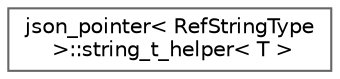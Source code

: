 digraph "Graphical Class Hierarchy"
{
 // LATEX_PDF_SIZE
  bgcolor="transparent";
  edge [fontname=Helvetica,fontsize=10,labelfontname=Helvetica,labelfontsize=10];
  node [fontname=Helvetica,fontsize=10,shape=box,height=0.2,width=0.4];
  rankdir="LR";
  Node0 [id="Node000000",label="json_pointer\< RefStringType\l \>::string_t_helper\< T \>",height=0.2,width=0.4,color="grey40", fillcolor="white", style="filled",URL="$structjson__pointer_1_1string__t__helper.html",tooltip=" "];
}
